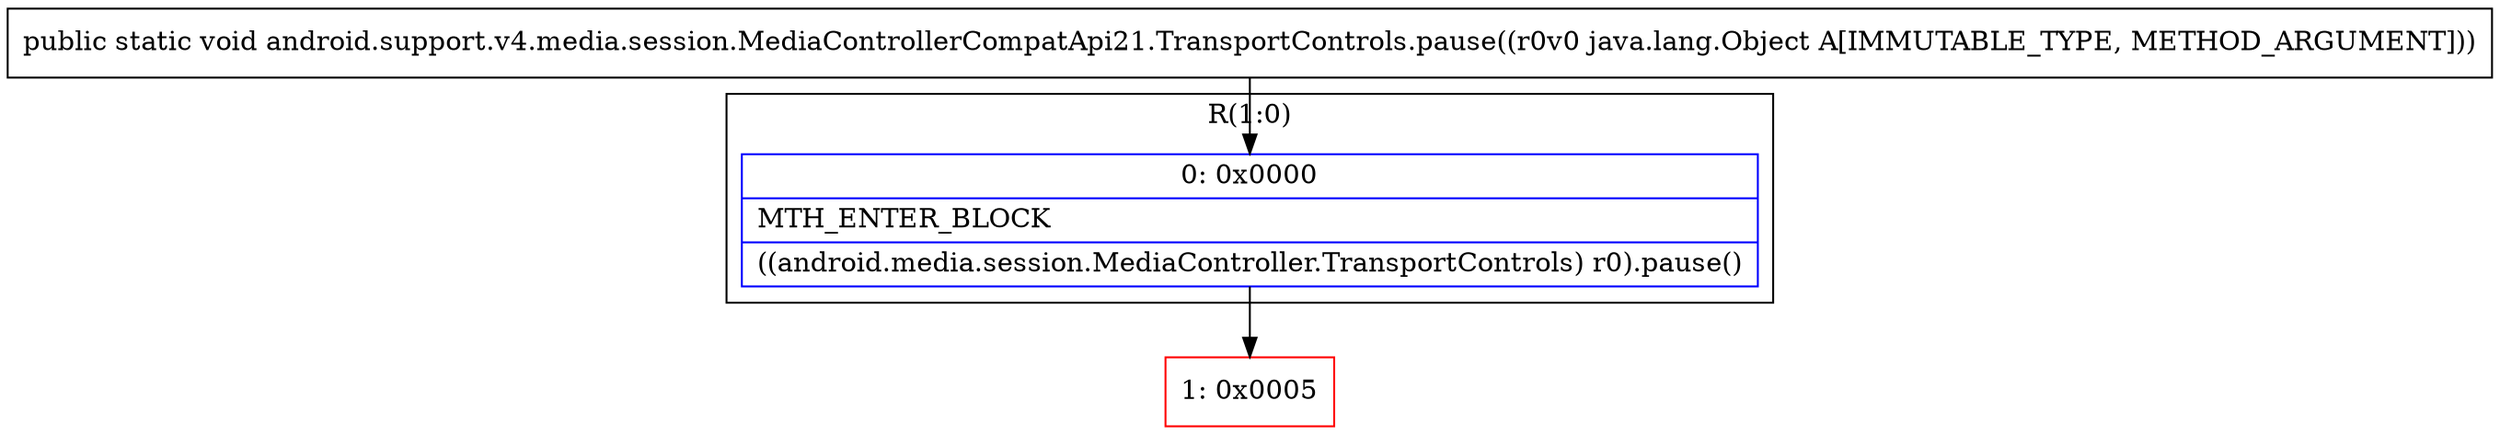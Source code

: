 digraph "CFG forandroid.support.v4.media.session.MediaControllerCompatApi21.TransportControls.pause(Ljava\/lang\/Object;)V" {
subgraph cluster_Region_315048952 {
label = "R(1:0)";
node [shape=record,color=blue];
Node_0 [shape=record,label="{0\:\ 0x0000|MTH_ENTER_BLOCK\l|((android.media.session.MediaController.TransportControls) r0).pause()\l}"];
}
Node_1 [shape=record,color=red,label="{1\:\ 0x0005}"];
MethodNode[shape=record,label="{public static void android.support.v4.media.session.MediaControllerCompatApi21.TransportControls.pause((r0v0 java.lang.Object A[IMMUTABLE_TYPE, METHOD_ARGUMENT])) }"];
MethodNode -> Node_0;
Node_0 -> Node_1;
}


